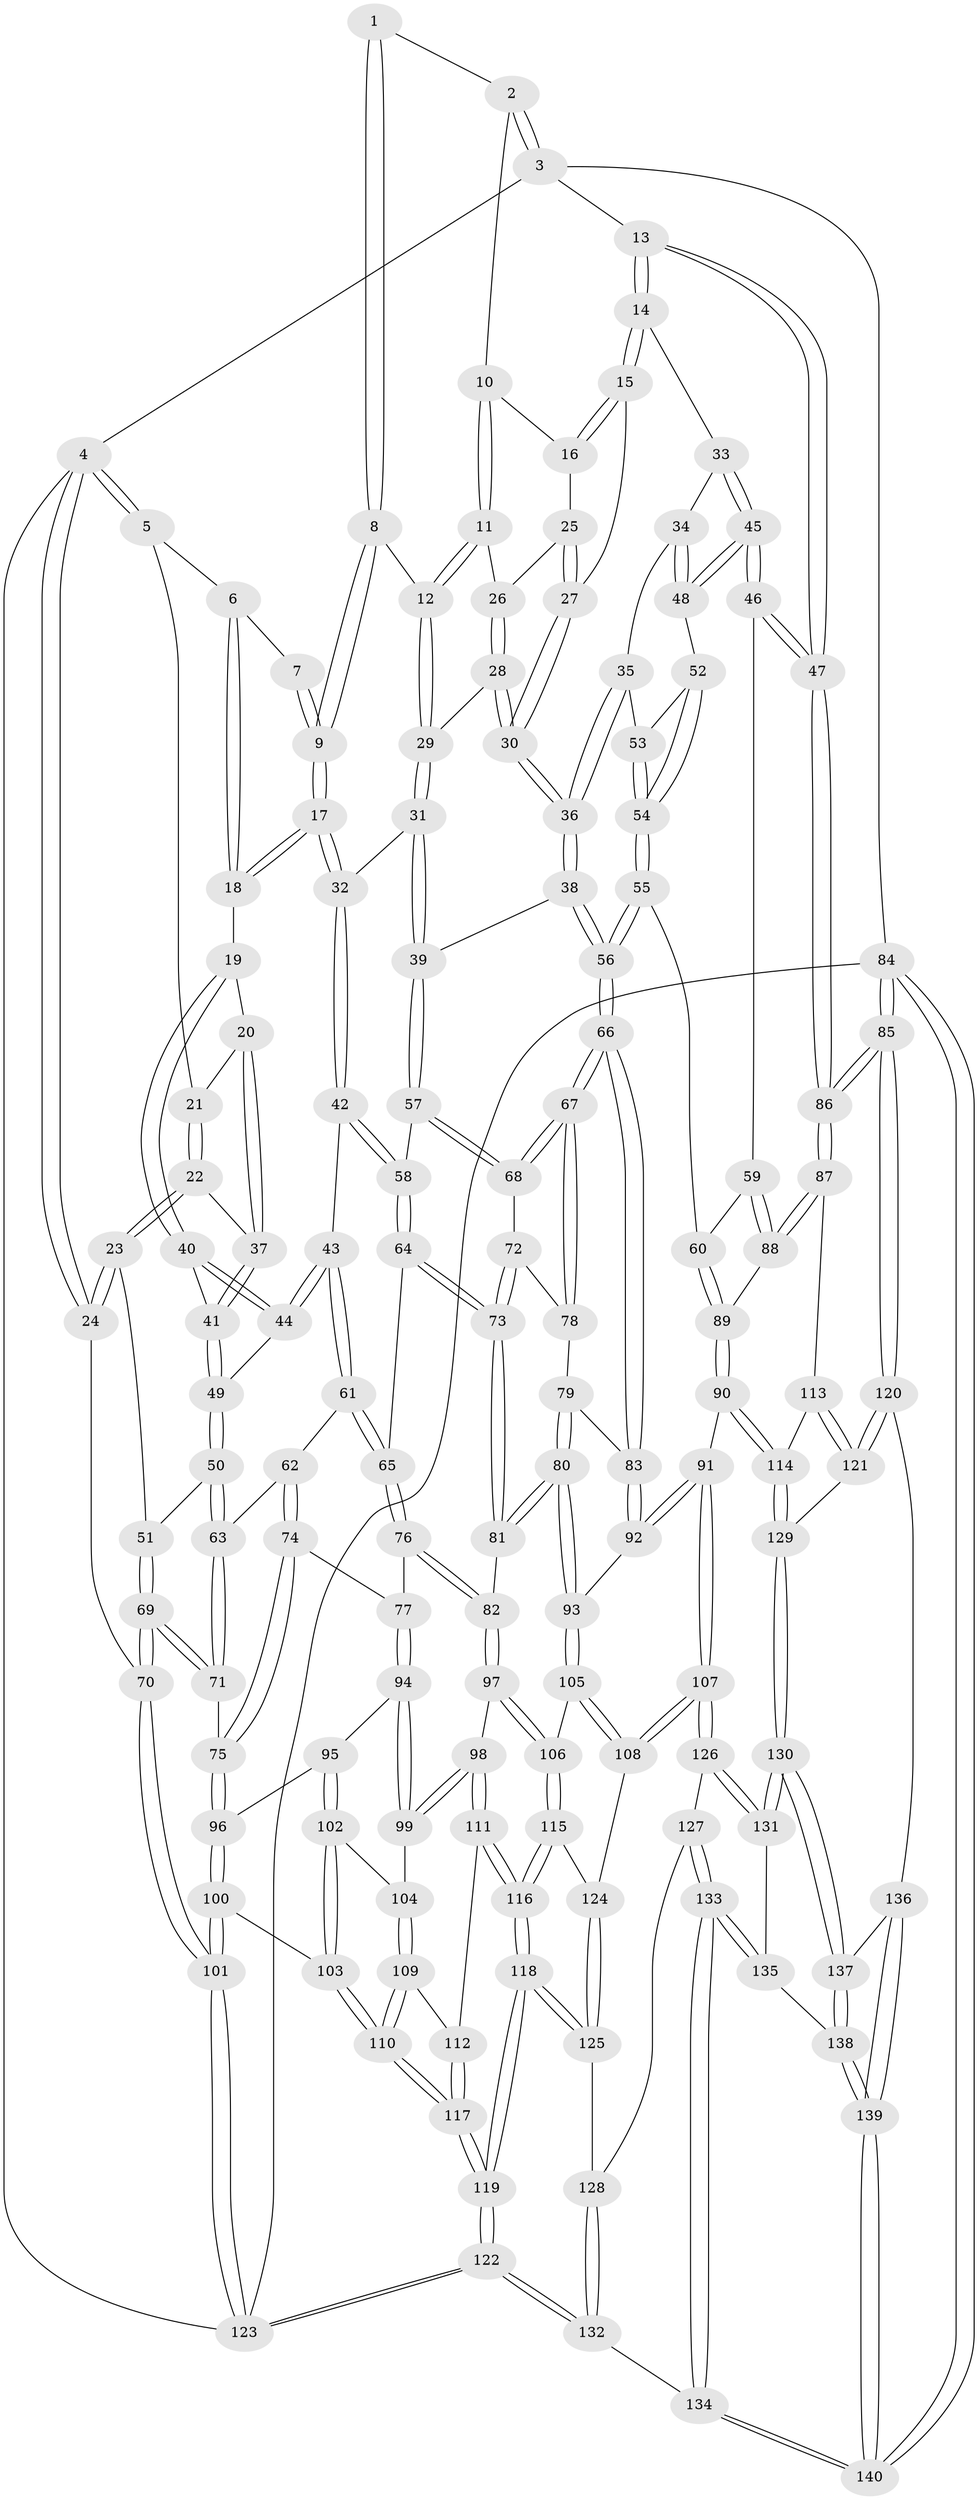 // Generated by graph-tools (version 1.1) at 2025/03/03/09/25 03:03:15]
// undirected, 140 vertices, 347 edges
graph export_dot {
graph [start="1"]
  node [color=gray90,style=filled];
  1 [pos="+0.5513404338172252+0"];
  2 [pos="+0.7704908434841727+0"];
  3 [pos="+1+0"];
  4 [pos="+0+0"];
  5 [pos="+0.09921416824515217+0"];
  6 [pos="+0.3141637005783068+0"];
  7 [pos="+0.37573888723909865+0"];
  8 [pos="+0.5563958093773128+0"];
  9 [pos="+0.463249430265646+0.10657044585854995"];
  10 [pos="+0.7655132567346183+0"];
  11 [pos="+0.7106661627863964+0.02709605544902158"];
  12 [pos="+0.636414755507979+0.08806295775442546"];
  13 [pos="+1+0"];
  14 [pos="+0.9134405960186753+0.10043076880106683"];
  15 [pos="+0.9002087728140172+0.09937129888256985"];
  16 [pos="+0.8093633036297219+0.01308860885443086"];
  17 [pos="+0.4452395864500592+0.14712703698502358"];
  18 [pos="+0.34178423374400774+0.11217212233903207"];
  19 [pos="+0.3012489137027926+0.13336496958425018"];
  20 [pos="+0.2273248001086018+0.1300691388332828"];
  21 [pos="+0.10686928183117744+0"];
  22 [pos="+0.07091393944874275+0.13832944030244468"];
  23 [pos="+0+0.17412442389560803"];
  24 [pos="+0+0.20558043579252483"];
  25 [pos="+0.7800457604758785+0.0674372586796469"];
  26 [pos="+0.760625557843253+0.07716554059264681"];
  27 [pos="+0.8634809807502561+0.11006242572293302"];
  28 [pos="+0.7466341466031453+0.14936963146695986"];
  29 [pos="+0.6341541941023671+0.13275112563895744"];
  30 [pos="+0.7698216589263022+0.16908568503975632"];
  31 [pos="+0.5601709659960814+0.2164132129560631"];
  32 [pos="+0.4481702434714865+0.1506799497285957"];
  33 [pos="+0.9241265499677723+0.17669084798438706"];
  34 [pos="+0.8945700098880716+0.20921581533430803"];
  35 [pos="+0.8522916226702438+0.23221607825336496"];
  36 [pos="+0.7835052907588291+0.23667281652373706"];
  37 [pos="+0.1507145963153575+0.1645994826329174"];
  38 [pos="+0.742303901215+0.3128099659184098"];
  39 [pos="+0.5761769760892574+0.2752886240967684"];
  40 [pos="+0.29110725622589745+0.27344993874368406"];
  41 [pos="+0.15791670220240822+0.20739679202319364"];
  42 [pos="+0.36649224716486145+0.309913256978874"];
  43 [pos="+0.2986185310041895+0.2999383160619641"];
  44 [pos="+0.29356652109121073+0.2934747046960254"];
  45 [pos="+1+0.29536893821653537"];
  46 [pos="+1+0.30451845099664887"];
  47 [pos="+1+0.30551973919614733"];
  48 [pos="+0.9320026709506715+0.31271614801479375"];
  49 [pos="+0.15757447513756712+0.29907852113430355"];
  50 [pos="+0.12461884173620034+0.35197065066429933"];
  51 [pos="+0.11716901589777941+0.3539007386581699"];
  52 [pos="+0.9169994355139869+0.3197494962302424"];
  53 [pos="+0.8683249978767962+0.2652088785975624"];
  54 [pos="+0.8203280940261497+0.41426393172282705"];
  55 [pos="+0.8063492360108238+0.4295647800719306"];
  56 [pos="+0.8054553243009979+0.4294387865308435"];
  57 [pos="+0.5543976016010046+0.31954673698660585"];
  58 [pos="+0.42277950260884234+0.36914120864297406"];
  59 [pos="+0.8885593725990583+0.46454795609721655"];
  60 [pos="+0.8175864743647463+0.43661716970895986"];
  61 [pos="+0.2658468204180375+0.3964505905272221"];
  62 [pos="+0.2445240075867175+0.4095032339951607"];
  63 [pos="+0.1888728734448476+0.39795765789501064"];
  64 [pos="+0.4091702240958174+0.40686894857837264"];
  65 [pos="+0.36497654028333004+0.43494882312530725"];
  66 [pos="+0.7591626311068984+0.46702946452822486"];
  67 [pos="+0.7479506445904998+0.4630396362725657"];
  68 [pos="+0.5651168600861123+0.36782164873846174"];
  69 [pos="+0+0.520271396385724"];
  70 [pos="+0+0.5367200698846508"];
  71 [pos="+0.15198411567807302+0.5317232835346972"];
  72 [pos="+0.5644151797200262+0.42201934992640894"];
  73 [pos="+0.49634982139094547+0.5270701847649472"];
  74 [pos="+0.25101185840207424+0.4764946316537269"];
  75 [pos="+0.15538231645852335+0.5332161026080232"];
  76 [pos="+0.3377754974829754+0.5267296205239423"];
  77 [pos="+0.3095467157904097+0.5341668809325628"];
  78 [pos="+0.5863123765809717+0.4403028516056681"];
  79 [pos="+0.6282442221583256+0.5037682122306074"];
  80 [pos="+0.5633054682061964+0.5856065849349951"];
  81 [pos="+0.4960370651745588+0.539865838018506"];
  82 [pos="+0.42444825057448093+0.5779083842845036"];
  83 [pos="+0.7462083694429293+0.4867818616809704"];
  84 [pos="+1+1"];
  85 [pos="+1+1"];
  86 [pos="+1+0.5955547585580493"];
  87 [pos="+1+0.5895295143695406"];
  88 [pos="+0.9623683371690629+0.5465448349286585"];
  89 [pos="+0.850062215624195+0.6539149504743315"];
  90 [pos="+0.8207392121181567+0.7089074156039206"];
  91 [pos="+0.7683947255237538+0.6928923081089892"];
  92 [pos="+0.7159037347473302+0.6192247514748158"];
  93 [pos="+0.5844442453926431+0.6189377951680943"];
  94 [pos="+0.2787805303688601+0.5751803637096454"];
  95 [pos="+0.18066086877959062+0.557630039975833"];
  96 [pos="+0.16977793050046436+0.5498028804092354"];
  97 [pos="+0.4053111492200149+0.6544209717969346"];
  98 [pos="+0.3673104501369694+0.6700512605044008"];
  99 [pos="+0.27881048309406536+0.578938965738229"];
  100 [pos="+0.1331507384169425+0.6836312178310182"];
  101 [pos="+0+0.6405368517737091"];
  102 [pos="+0.20415340503711008+0.6578726488352666"];
  103 [pos="+0.13498852508454687+0.6842987218477755"];
  104 [pos="+0.24441227466157636+0.6638752982980608"];
  105 [pos="+0.5716425517814747+0.6557927689797105"];
  106 [pos="+0.4524211067661859+0.7014917294051292"];
  107 [pos="+0.6434877232198097+0.7959298163133843"];
  108 [pos="+0.5840380168895088+0.7187581822136021"];
  109 [pos="+0.25070675324387687+0.6725032520007352"];
  110 [pos="+0.1906183472713589+0.7935800473935558"];
  111 [pos="+0.34848355130582637+0.6875356581347927"];
  112 [pos="+0.29103316671628854+0.6960446065414433"];
  113 [pos="+0.9856421640155271+0.6643952571511342"];
  114 [pos="+0.8323302013142307+0.722145482911336"];
  115 [pos="+0.4556590549859971+0.7301478776266821"];
  116 [pos="+0.3754747529281311+0.8857745010766558"];
  117 [pos="+0.231273211164136+1"];
  118 [pos="+0.37532699621557714+0.8864230140312963"];
  119 [pos="+0.2359610885695857+1"];
  120 [pos="+1+0.9490729190044183"];
  121 [pos="+0.9535790298174586+0.8107225133681993"];
  122 [pos="+0.22898822029794044+1"];
  123 [pos="+0+1"];
  124 [pos="+0.513233511826633+0.7590093325166024"];
  125 [pos="+0.5237115992095742+0.8141292201935563"];
  126 [pos="+0.6431720886122767+0.7975183816166439"];
  127 [pos="+0.6115516027569624+0.8192754989519008"];
  128 [pos="+0.5617104328568459+0.8242158346970658"];
  129 [pos="+0.8376870780692754+0.734206649935109"];
  130 [pos="+0.7861815693338529+0.8873789998734619"];
  131 [pos="+0.6849677436245921+0.8522257070817092"];
  132 [pos="+0.40571452150644477+1"];
  133 [pos="+0.5508235030001778+1"];
  134 [pos="+0.4963566489594339+1"];
  135 [pos="+0.6619422613762227+0.9252921971874929"];
  136 [pos="+0.8897809481929027+0.923582406988827"];
  137 [pos="+0.7950724488913672+0.9101405440055795"];
  138 [pos="+0.7759750090714027+0.952765618935649"];
  139 [pos="+0.7263722134720475+1"];
  140 [pos="+0.7157819785384432+1"];
  1 -- 2;
  1 -- 8;
  1 -- 8;
  2 -- 3;
  2 -- 3;
  2 -- 10;
  3 -- 4;
  3 -- 13;
  3 -- 84;
  4 -- 5;
  4 -- 5;
  4 -- 24;
  4 -- 24;
  4 -- 123;
  5 -- 6;
  5 -- 21;
  6 -- 7;
  6 -- 18;
  6 -- 18;
  7 -- 9;
  7 -- 9;
  8 -- 9;
  8 -- 9;
  8 -- 12;
  9 -- 17;
  9 -- 17;
  10 -- 11;
  10 -- 11;
  10 -- 16;
  11 -- 12;
  11 -- 12;
  11 -- 26;
  12 -- 29;
  12 -- 29;
  13 -- 14;
  13 -- 14;
  13 -- 47;
  13 -- 47;
  14 -- 15;
  14 -- 15;
  14 -- 33;
  15 -- 16;
  15 -- 16;
  15 -- 27;
  16 -- 25;
  17 -- 18;
  17 -- 18;
  17 -- 32;
  17 -- 32;
  18 -- 19;
  19 -- 20;
  19 -- 40;
  19 -- 40;
  20 -- 21;
  20 -- 37;
  20 -- 37;
  21 -- 22;
  21 -- 22;
  22 -- 23;
  22 -- 23;
  22 -- 37;
  23 -- 24;
  23 -- 24;
  23 -- 51;
  24 -- 70;
  25 -- 26;
  25 -- 27;
  25 -- 27;
  26 -- 28;
  26 -- 28;
  27 -- 30;
  27 -- 30;
  28 -- 29;
  28 -- 30;
  28 -- 30;
  29 -- 31;
  29 -- 31;
  30 -- 36;
  30 -- 36;
  31 -- 32;
  31 -- 39;
  31 -- 39;
  32 -- 42;
  32 -- 42;
  33 -- 34;
  33 -- 45;
  33 -- 45;
  34 -- 35;
  34 -- 48;
  34 -- 48;
  35 -- 36;
  35 -- 36;
  35 -- 53;
  36 -- 38;
  36 -- 38;
  37 -- 41;
  37 -- 41;
  38 -- 39;
  38 -- 56;
  38 -- 56;
  39 -- 57;
  39 -- 57;
  40 -- 41;
  40 -- 44;
  40 -- 44;
  41 -- 49;
  41 -- 49;
  42 -- 43;
  42 -- 58;
  42 -- 58;
  43 -- 44;
  43 -- 44;
  43 -- 61;
  43 -- 61;
  44 -- 49;
  45 -- 46;
  45 -- 46;
  45 -- 48;
  45 -- 48;
  46 -- 47;
  46 -- 47;
  46 -- 59;
  47 -- 86;
  47 -- 86;
  48 -- 52;
  49 -- 50;
  49 -- 50;
  50 -- 51;
  50 -- 63;
  50 -- 63;
  51 -- 69;
  51 -- 69;
  52 -- 53;
  52 -- 54;
  52 -- 54;
  53 -- 54;
  53 -- 54;
  54 -- 55;
  54 -- 55;
  55 -- 56;
  55 -- 56;
  55 -- 60;
  56 -- 66;
  56 -- 66;
  57 -- 58;
  57 -- 68;
  57 -- 68;
  58 -- 64;
  58 -- 64;
  59 -- 60;
  59 -- 88;
  59 -- 88;
  60 -- 89;
  60 -- 89;
  61 -- 62;
  61 -- 65;
  61 -- 65;
  62 -- 63;
  62 -- 74;
  62 -- 74;
  63 -- 71;
  63 -- 71;
  64 -- 65;
  64 -- 73;
  64 -- 73;
  65 -- 76;
  65 -- 76;
  66 -- 67;
  66 -- 67;
  66 -- 83;
  66 -- 83;
  67 -- 68;
  67 -- 68;
  67 -- 78;
  67 -- 78;
  68 -- 72;
  69 -- 70;
  69 -- 70;
  69 -- 71;
  69 -- 71;
  70 -- 101;
  70 -- 101;
  71 -- 75;
  72 -- 73;
  72 -- 73;
  72 -- 78;
  73 -- 81;
  73 -- 81;
  74 -- 75;
  74 -- 75;
  74 -- 77;
  75 -- 96;
  75 -- 96;
  76 -- 77;
  76 -- 82;
  76 -- 82;
  77 -- 94;
  77 -- 94;
  78 -- 79;
  79 -- 80;
  79 -- 80;
  79 -- 83;
  80 -- 81;
  80 -- 81;
  80 -- 93;
  80 -- 93;
  81 -- 82;
  82 -- 97;
  82 -- 97;
  83 -- 92;
  83 -- 92;
  84 -- 85;
  84 -- 85;
  84 -- 140;
  84 -- 140;
  84 -- 123;
  85 -- 86;
  85 -- 86;
  85 -- 120;
  85 -- 120;
  86 -- 87;
  86 -- 87;
  87 -- 88;
  87 -- 88;
  87 -- 113;
  88 -- 89;
  89 -- 90;
  89 -- 90;
  90 -- 91;
  90 -- 114;
  90 -- 114;
  91 -- 92;
  91 -- 92;
  91 -- 107;
  91 -- 107;
  92 -- 93;
  93 -- 105;
  93 -- 105;
  94 -- 95;
  94 -- 99;
  94 -- 99;
  95 -- 96;
  95 -- 102;
  95 -- 102;
  96 -- 100;
  96 -- 100;
  97 -- 98;
  97 -- 106;
  97 -- 106;
  98 -- 99;
  98 -- 99;
  98 -- 111;
  98 -- 111;
  99 -- 104;
  100 -- 101;
  100 -- 101;
  100 -- 103;
  101 -- 123;
  101 -- 123;
  102 -- 103;
  102 -- 103;
  102 -- 104;
  103 -- 110;
  103 -- 110;
  104 -- 109;
  104 -- 109;
  105 -- 106;
  105 -- 108;
  105 -- 108;
  106 -- 115;
  106 -- 115;
  107 -- 108;
  107 -- 108;
  107 -- 126;
  107 -- 126;
  108 -- 124;
  109 -- 110;
  109 -- 110;
  109 -- 112;
  110 -- 117;
  110 -- 117;
  111 -- 112;
  111 -- 116;
  111 -- 116;
  112 -- 117;
  112 -- 117;
  113 -- 114;
  113 -- 121;
  113 -- 121;
  114 -- 129;
  114 -- 129;
  115 -- 116;
  115 -- 116;
  115 -- 124;
  116 -- 118;
  116 -- 118;
  117 -- 119;
  117 -- 119;
  118 -- 119;
  118 -- 119;
  118 -- 125;
  118 -- 125;
  119 -- 122;
  119 -- 122;
  120 -- 121;
  120 -- 121;
  120 -- 136;
  121 -- 129;
  122 -- 123;
  122 -- 123;
  122 -- 132;
  122 -- 132;
  124 -- 125;
  124 -- 125;
  125 -- 128;
  126 -- 127;
  126 -- 131;
  126 -- 131;
  127 -- 128;
  127 -- 133;
  127 -- 133;
  128 -- 132;
  128 -- 132;
  129 -- 130;
  129 -- 130;
  130 -- 131;
  130 -- 131;
  130 -- 137;
  130 -- 137;
  131 -- 135;
  132 -- 134;
  133 -- 134;
  133 -- 134;
  133 -- 135;
  133 -- 135;
  134 -- 140;
  134 -- 140;
  135 -- 138;
  136 -- 137;
  136 -- 139;
  136 -- 139;
  137 -- 138;
  137 -- 138;
  138 -- 139;
  138 -- 139;
  139 -- 140;
  139 -- 140;
}

